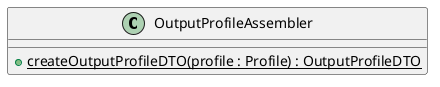@startuml
'https://plantuml.com/class-diagram

class OutputProfileAssembler {

    + createOutputProfileDTO(profile : Profile) : OutputProfileDTO {static}

}

@enduml